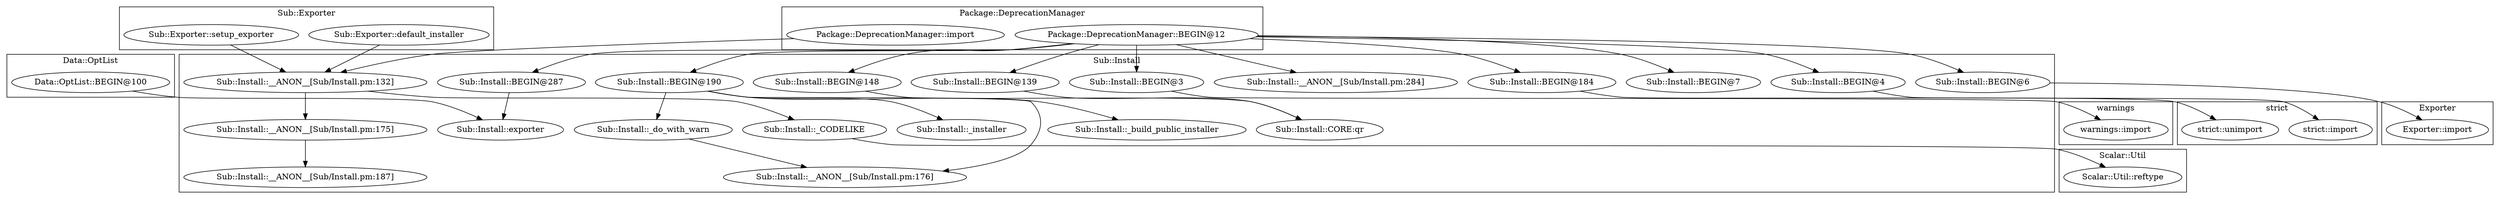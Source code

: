 digraph {
graph [overlap=false]
subgraph cluster_Sub_Exporter {
	label="Sub::Exporter";
	"Sub::Exporter::default_installer";
	"Sub::Exporter::setup_exporter";
}
subgraph cluster_warnings {
	label="warnings";
	"warnings::import";
}
subgraph cluster_Data_OptList {
	label="Data::OptList";
	"Data::OptList::BEGIN@100";
}
subgraph cluster_strict {
	label="strict";
	"strict::import";
	"strict::unimport";
}
subgraph cluster_Exporter {
	label="Exporter";
	"Exporter::import";
}
subgraph cluster_Sub_Install {
	label="Sub::Install";
	"Sub::Install::BEGIN@148";
	"Sub::Install::__ANON__[Sub/Install.pm:284]";
	"Sub::Install::_installer";
	"Sub::Install::BEGIN@3";
	"Sub::Install::__ANON__[Sub/Install.pm:175]";
	"Sub::Install::BEGIN@184";
	"Sub::Install::BEGIN@6";
	"Sub::Install::__ANON__[Sub/Install.pm:176]";
	"Sub::Install::BEGIN@139";
	"Sub::Install::_CODELIKE";
	"Sub::Install::__ANON__[Sub/Install.pm:132]";
	"Sub::Install::__ANON__[Sub/Install.pm:187]";
	"Sub::Install::exporter";
	"Sub::Install::BEGIN@4";
	"Sub::Install::CORE:qr";
	"Sub::Install::_build_public_installer";
	"Sub::Install::BEGIN@287";
	"Sub::Install::_do_with_warn";
	"Sub::Install::BEGIN@190";
	"Sub::Install::BEGIN@7";
}
subgraph cluster_Package_DeprecationManager {
	label="Package::DeprecationManager";
	"Package::DeprecationManager::import";
	"Package::DeprecationManager::BEGIN@12";
}
subgraph cluster_Scalar_Util {
	label="Scalar::Util";
	"Scalar::Util::reftype";
}
"Sub::Install::__ANON__[Sub/Install.pm:132]" -> "Sub::Install::__ANON__[Sub/Install.pm:175]";
"Package::DeprecationManager::import" -> "Sub::Install::__ANON__[Sub/Install.pm:132]";
"Sub::Exporter::default_installer" -> "Sub::Install::__ANON__[Sub/Install.pm:132]";
"Sub::Exporter::setup_exporter" -> "Sub::Install::__ANON__[Sub/Install.pm:132]";
"Sub::Install::__ANON__[Sub/Install.pm:175]" -> "Sub::Install::__ANON__[Sub/Install.pm:187]";
"Sub::Install::BEGIN@6" -> "Exporter::import";
"Sub::Install::BEGIN@287" -> "Sub::Install::exporter";
"Data::OptList::BEGIN@100" -> "Sub::Install::exporter";
"Package::DeprecationManager::BEGIN@12" -> "Sub::Install::BEGIN@4";
"Sub::Install::BEGIN@139" -> "Sub::Install::CORE:qr";
"Sub::Install::BEGIN@148" -> "Sub::Install::CORE:qr";
"Package::DeprecationManager::BEGIN@12" -> "Sub::Install::BEGIN@190";
"Package::DeprecationManager::BEGIN@12" -> "Sub::Install::BEGIN@148";
"Sub::Install::BEGIN@190" -> "Sub::Install::_installer";
"Package::DeprecationManager::BEGIN@12" -> "Sub::Install::BEGIN@287";
"Sub::Install::BEGIN@190" -> "Sub::Install::_do_with_warn";
"Sub::Install::_CODELIKE" -> "Scalar::Util::reftype";
"Sub::Install::BEGIN@184" -> "strict::unimport";
"Package::DeprecationManager::BEGIN@12" -> "Sub::Install::BEGIN@3";
"Package::DeprecationManager::BEGIN@12" -> "Sub::Install::BEGIN@6";
"Sub::Install::_do_with_warn" -> "Sub::Install::__ANON__[Sub/Install.pm:176]";
"Sub::Install::BEGIN@190" -> "Sub::Install::__ANON__[Sub/Install.pm:176]";
"Sub::Install::__ANON__[Sub/Install.pm:132]" -> "Sub::Install::_CODELIKE";
"Sub::Install::BEGIN@3" -> "warnings::import";
"Package::DeprecationManager::BEGIN@12" -> "Sub::Install::BEGIN@7";
"Package::DeprecationManager::BEGIN@12" -> "Sub::Install::BEGIN@184";
"Package::DeprecationManager::BEGIN@12" -> "Sub::Install::BEGIN@139";
"Package::DeprecationManager::BEGIN@12" -> "Sub::Install::__ANON__[Sub/Install.pm:284]";
"Sub::Install::BEGIN@190" -> "Sub::Install::_build_public_installer";
"Sub::Install::BEGIN@4" -> "strict::import";
}
